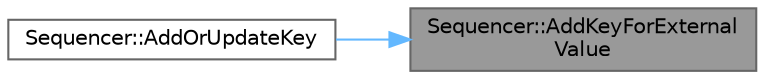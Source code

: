 digraph "Sequencer::AddKeyForExternalValue"
{
 // INTERACTIVE_SVG=YES
 // LATEX_PDF_SIZE
  bgcolor="transparent";
  edge [fontname=Helvetica,fontsize=10,labelfontname=Helvetica,labelfontsize=10];
  node [fontname=Helvetica,fontsize=10,shape=box,height=0.2,width=0.4];
  rankdir="RL";
  Node1 [id="Node000001",label="Sequencer::AddKeyForExternal\lValue",height=0.2,width=0.4,color="gray40", fillcolor="grey60", style="filled", fontcolor="black",tooltip="Retrieve a channel's external value, and add it to the channel as a new key (or update an existing ke..."];
  Node1 -> Node2 [id="edge1_Node000001_Node000002",dir="back",color="steelblue1",style="solid",tooltip=" "];
  Node2 [id="Node000002",label="Sequencer::AddOrUpdateKey",height=0.2,width=0.4,color="grey40", fillcolor="white", style="filled",URL="$d5/dd3/namespaceSequencer.html#a7cbc43d59e94ff3251c2a0ec38b16b16",tooltip="Add or update a key for this channel's current value, using an external value if possible."];
}
